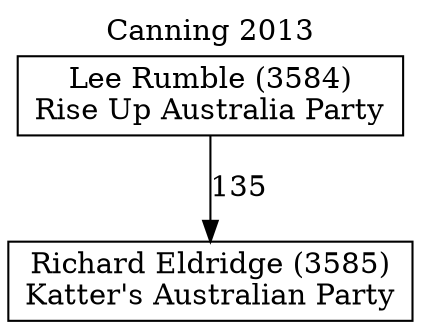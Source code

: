 // House preference flow
digraph "Richard Eldridge (3585)_Canning_2013" {
	graph [label="Canning 2013" labelloc=t mclimit=10]
	node [shape=box]
	"Richard Eldridge (3585)" [label="Richard Eldridge (3585)
Katter's Australian Party"]
	"Lee Rumble (3584)" [label="Lee Rumble (3584)
Rise Up Australia Party"]
	"Lee Rumble (3584)" -> "Richard Eldridge (3585)" [label=135]
}
